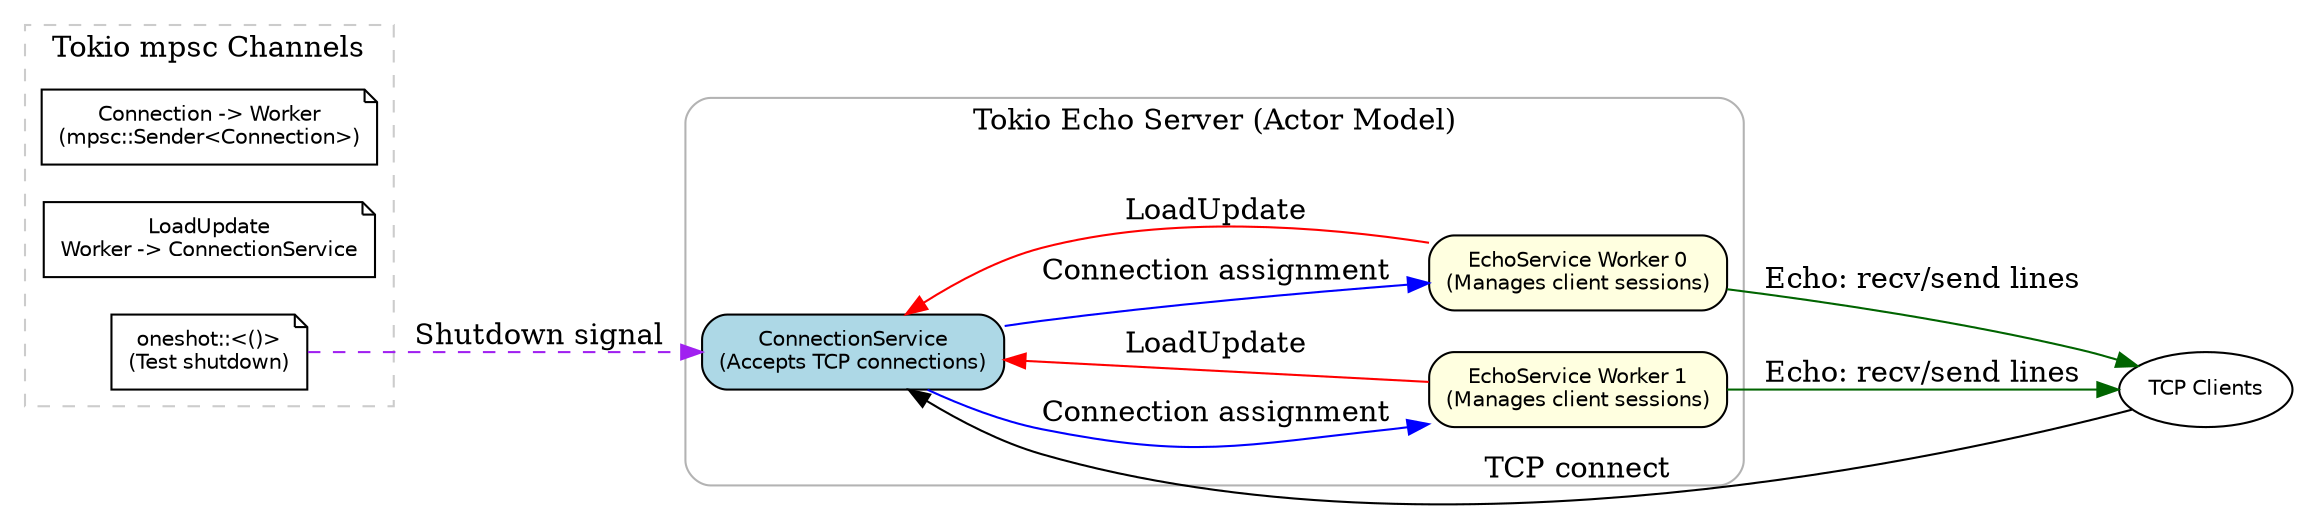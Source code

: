 digraph EchoServer {
    rankdir=LR;
    node [shape=box, style="rounded,filled", fontname="Helvetica", fontsize=10];

    subgraph cluster_server {
    label="Tokio Echo Server (Actor Model)";
    style=rounded;
    color=gray70;

    ConnectionService [label="ConnectionService\n(Accepts TCP connections)", fillcolor=lightblue];
    EchoService0 [label="EchoService Worker 0\n(Manages client sessions)", fillcolor=lightyellow];
    EchoService1 [label="EchoService Worker 1\n(Manages client sessions)", fillcolor=lightyellow];
    // more workers would be similar
    }

    Client [label="TCP Clients", shape=oval, fillcolor=white];

    // Channels
    subgraph cluster_channels {
    label="Tokio mpsc Channels";
    color=gray80;
    style=dashed;
    worker_ch [label="Connection -> Worker\n(mpsc::Sender<Connection>)", shape=note, fillcolor=white];
    load_ch   [label="LoadUpdate\nWorker -> ConnectionService", shape=note, fillcolor=white];
    shutdown   [label="oneshot::<()>\n(Test shutdown)", shape=note, fillcolor=white];
    }

    // Data flow
    Client -> ConnectionService [label="TCP connect", color=black];
    ConnectionService -> EchoService0 [label="Connection assignment", color=blue];
    ConnectionService -> EchoService1 [label="Connection assignment", color=blue];

    EchoService0 -> Client [label="Echo: recv/send lines", color=darkgreen];
    EchoService1 -> Client [label="Echo: recv/send lines", color=darkgreen];

    EchoService0 -> ConnectionService [label="LoadUpdate", color=red];
    EchoService1 -> ConnectionService [label="LoadUpdate", color=red];

    shutdown -> ConnectionService [label="Shutdown signal", color=purple, style=dashed];

    // Styling
    edge [fontname="Helvetica", fontsize=9];
}